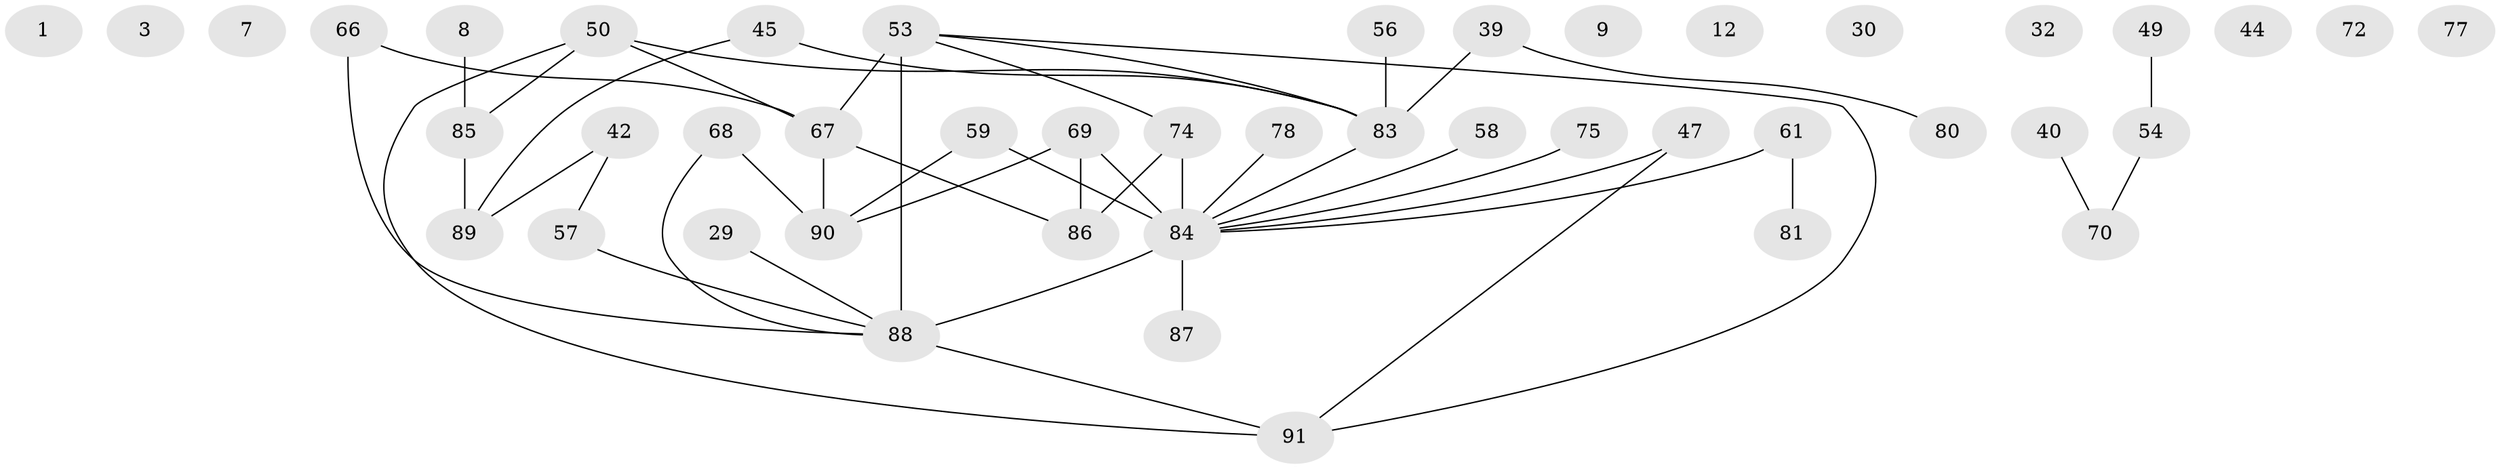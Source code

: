 // original degree distribution, {0: 0.10989010989010989, 2: 0.23076923076923078, 3: 0.26373626373626374, 5: 0.06593406593406594, 1: 0.15384615384615385, 4: 0.15384615384615385, 7: 0.02197802197802198}
// Generated by graph-tools (version 1.1) at 2025/39/03/09/25 04:39:02]
// undirected, 45 vertices, 47 edges
graph export_dot {
graph [start="1"]
  node [color=gray90,style=filled];
  1;
  3;
  7;
  8;
  9;
  12;
  29;
  30;
  32;
  39 [super="+36"];
  40;
  42;
  44;
  45;
  47;
  49;
  50 [super="+28"];
  53 [super="+11+35"];
  54;
  56;
  57;
  58;
  59;
  61;
  66;
  67 [super="+5+46+43"];
  68;
  69 [super="+41"];
  70 [super="+21"];
  72;
  74 [super="+15+33"];
  75;
  77;
  78;
  80;
  81;
  83 [super="+10+26+22+73"];
  84 [super="+64+51+65"];
  85;
  86 [super="+63+62"];
  87;
  88 [super="+20+82+71"];
  89 [super="+79"];
  90 [super="+76+55+37"];
  91;
  8 -- 85;
  29 -- 88;
  39 -- 80;
  39 -- 83;
  40 -- 70;
  42 -- 57;
  42 -- 89;
  45 -- 89;
  45 -- 83;
  47 -- 91;
  47 -- 84;
  49 -- 54;
  50 -- 83;
  50 -- 91;
  50 -- 85;
  50 -- 67;
  53 -- 74;
  53 -- 83 [weight=2];
  53 -- 88 [weight=4];
  53 -- 67 [weight=3];
  53 -- 91;
  54 -- 70;
  56 -- 83;
  57 -- 88;
  58 -- 84;
  59 -- 90;
  59 -- 84;
  61 -- 81;
  61 -- 84;
  66 -- 88;
  66 -- 67;
  67 -- 86 [weight=3];
  67 -- 90 [weight=2];
  68 -- 88 [weight=2];
  68 -- 90;
  69 -- 86 [weight=3];
  69 -- 90 [weight=4];
  69 -- 84;
  74 -- 86 [weight=2];
  74 -- 84 [weight=2];
  75 -- 84;
  78 -- 84;
  83 -- 84;
  84 -- 88 [weight=4];
  84 -- 87;
  85 -- 89 [weight=2];
  88 -- 91;
}
